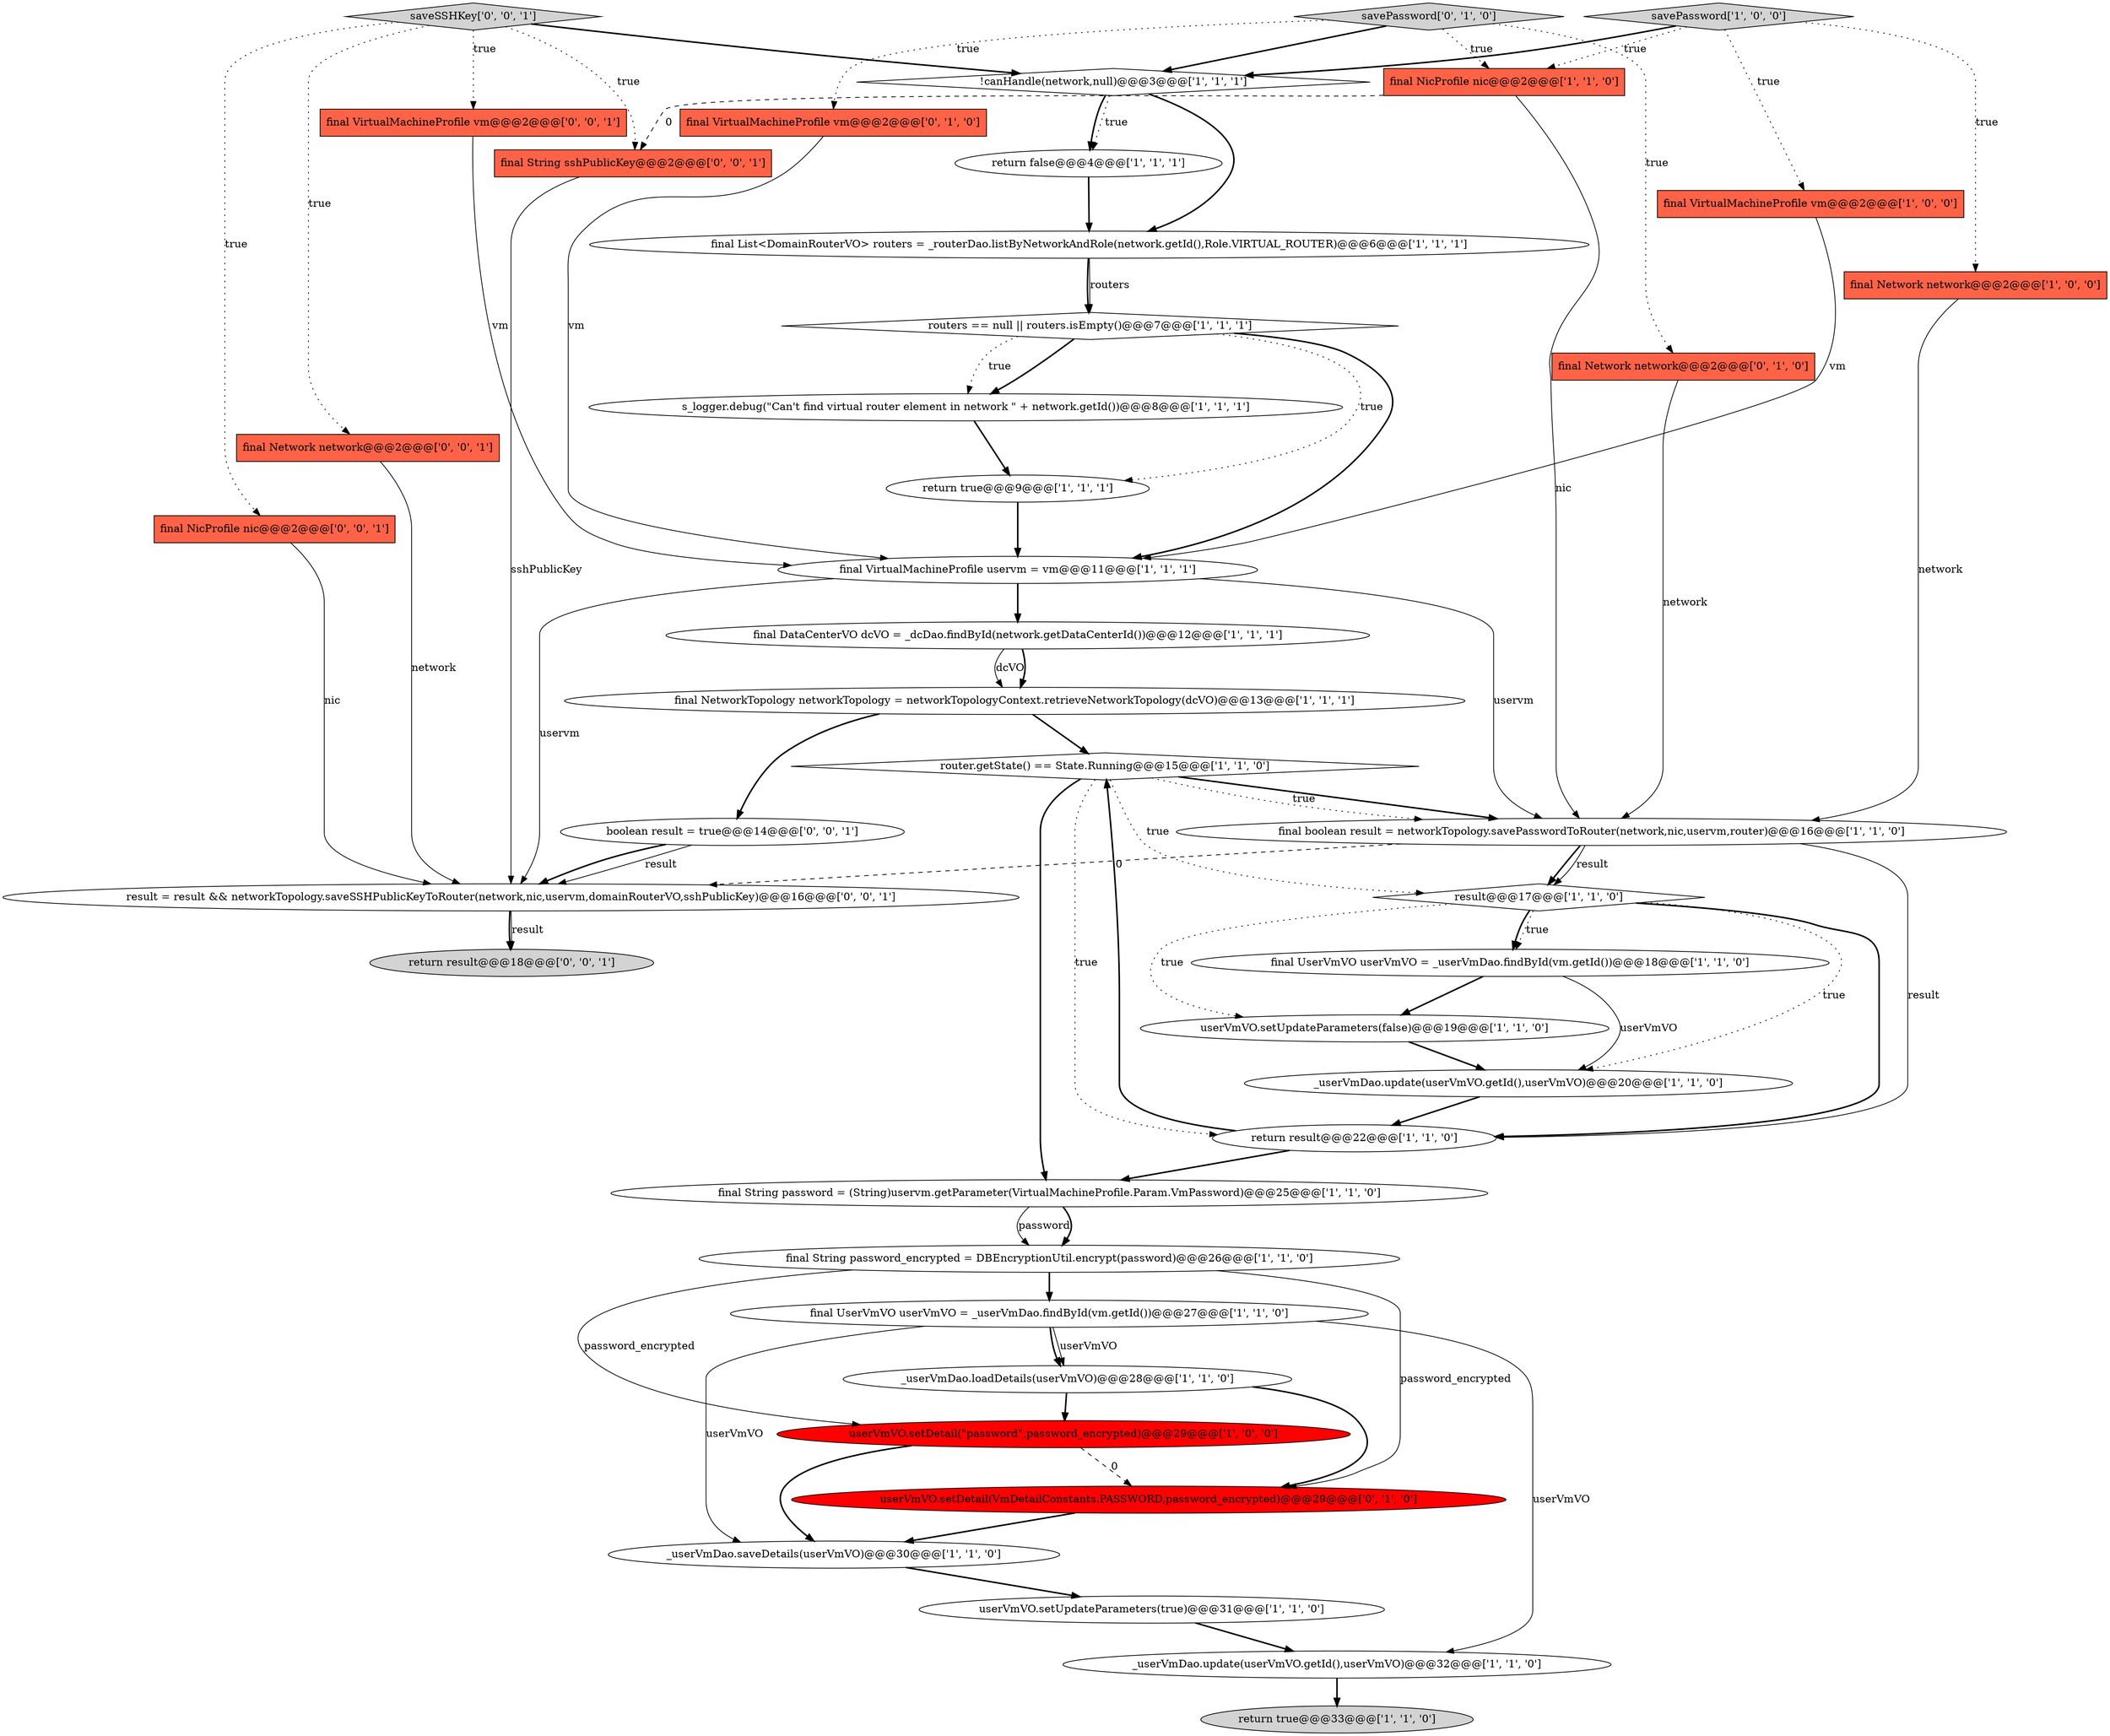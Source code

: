 digraph {
31 [style = filled, label = "final VirtualMachineProfile vm@@@2@@@['0', '1', '0']", fillcolor = tomato, shape = box image = "AAA0AAABBB2BBB"];
23 [style = filled, label = "!canHandle(network,null)@@@3@@@['1', '1', '1']", fillcolor = white, shape = diamond image = "AAA0AAABBB1BBB"];
19 [style = filled, label = "final UserVmVO userVmVO = _userVmDao.findById(vm.getId())@@@27@@@['1', '1', '0']", fillcolor = white, shape = ellipse image = "AAA0AAABBB1BBB"];
33 [style = filled, label = "boolean result = true@@@14@@@['0', '0', '1']", fillcolor = white, shape = ellipse image = "AAA0AAABBB3BBB"];
38 [style = filled, label = "return result@@@18@@@['0', '0', '1']", fillcolor = lightgray, shape = ellipse image = "AAA0AAABBB3BBB"];
26 [style = filled, label = "final NicProfile nic@@@2@@@['1', '1', '0']", fillcolor = tomato, shape = box image = "AAA0AAABBB1BBB"];
40 [style = filled, label = "final String sshPublicKey@@@2@@@['0', '0', '1']", fillcolor = tomato, shape = box image = "AAA0AAABBB3BBB"];
12 [style = filled, label = "savePassword['1', '0', '0']", fillcolor = lightgray, shape = diamond image = "AAA0AAABBB1BBB"];
28 [style = filled, label = "final String password_encrypted = DBEncryptionUtil.encrypt(password)@@@26@@@['1', '1', '0']", fillcolor = white, shape = ellipse image = "AAA0AAABBB1BBB"];
21 [style = filled, label = "routers == null || routers.isEmpty()@@@7@@@['1', '1', '1']", fillcolor = white, shape = diamond image = "AAA0AAABBB1BBB"];
39 [style = filled, label = "saveSSHKey['0', '0', '1']", fillcolor = lightgray, shape = diamond image = "AAA0AAABBB3BBB"];
34 [style = filled, label = "result = result && networkTopology.saveSSHPublicKeyToRouter(network,nic,uservm,domainRouterVO,sshPublicKey)@@@16@@@['0', '0', '1']", fillcolor = white, shape = ellipse image = "AAA0AAABBB3BBB"];
0 [style = filled, label = "return false@@@4@@@['1', '1', '1']", fillcolor = white, shape = ellipse image = "AAA0AAABBB1BBB"];
25 [style = filled, label = "final VirtualMachineProfile vm@@@2@@@['1', '0', '0']", fillcolor = tomato, shape = box image = "AAA0AAABBB1BBB"];
35 [style = filled, label = "final Network network@@@2@@@['0', '0', '1']", fillcolor = tomato, shape = box image = "AAA0AAABBB3BBB"];
17 [style = filled, label = "return true@@@9@@@['1', '1', '1']", fillcolor = white, shape = ellipse image = "AAA0AAABBB1BBB"];
8 [style = filled, label = "_userVmDao.update(userVmVO.getId(),userVmVO)@@@32@@@['1', '1', '0']", fillcolor = white, shape = ellipse image = "AAA0AAABBB1BBB"];
14 [style = filled, label = "final DataCenterVO dcVO = _dcDao.findById(network.getDataCenterId())@@@12@@@['1', '1', '1']", fillcolor = white, shape = ellipse image = "AAA0AAABBB1BBB"];
10 [style = filled, label = "router.getState() == State.Running@@@15@@@['1', '1', '0']", fillcolor = white, shape = diamond image = "AAA0AAABBB1BBB"];
9 [style = filled, label = "return true@@@33@@@['1', '1', '0']", fillcolor = lightgray, shape = ellipse image = "AAA0AAABBB1BBB"];
24 [style = filled, label = "_userVmDao.saveDetails(userVmVO)@@@30@@@['1', '1', '0']", fillcolor = white, shape = ellipse image = "AAA0AAABBB1BBB"];
20 [style = filled, label = "_userVmDao.loadDetails(userVmVO)@@@28@@@['1', '1', '0']", fillcolor = white, shape = ellipse image = "AAA0AAABBB1BBB"];
7 [style = filled, label = "return result@@@22@@@['1', '1', '0']", fillcolor = white, shape = ellipse image = "AAA0AAABBB1BBB"];
36 [style = filled, label = "final VirtualMachineProfile vm@@@2@@@['0', '0', '1']", fillcolor = tomato, shape = box image = "AAA0AAABBB3BBB"];
11 [style = filled, label = "userVmVO.setUpdateParameters(false)@@@19@@@['1', '1', '0']", fillcolor = white, shape = ellipse image = "AAA0AAABBB1BBB"];
1 [style = filled, label = "final VirtualMachineProfile uservm = vm@@@11@@@['1', '1', '1']", fillcolor = white, shape = ellipse image = "AAA0AAABBB1BBB"];
15 [style = filled, label = "final boolean result = networkTopology.savePasswordToRouter(network,nic,uservm,router)@@@16@@@['1', '1', '0']", fillcolor = white, shape = ellipse image = "AAA0AAABBB1BBB"];
2 [style = filled, label = "_userVmDao.update(userVmVO.getId(),userVmVO)@@@20@@@['1', '1', '0']", fillcolor = white, shape = ellipse image = "AAA0AAABBB1BBB"];
16 [style = filled, label = "final List<DomainRouterVO> routers = _routerDao.listByNetworkAndRole(network.getId(),Role.VIRTUAL_ROUTER)@@@6@@@['1', '1', '1']", fillcolor = white, shape = ellipse image = "AAA0AAABBB1BBB"];
5 [style = filled, label = "final UserVmVO userVmVO = _userVmDao.findById(vm.getId())@@@18@@@['1', '1', '0']", fillcolor = white, shape = ellipse image = "AAA0AAABBB1BBB"];
22 [style = filled, label = "userVmVO.setDetail(\"password\",password_encrypted)@@@29@@@['1', '0', '0']", fillcolor = red, shape = ellipse image = "AAA1AAABBB1BBB"];
27 [style = filled, label = "userVmVO.setUpdateParameters(true)@@@31@@@['1', '1', '0']", fillcolor = white, shape = ellipse image = "AAA0AAABBB1BBB"];
29 [style = filled, label = "userVmVO.setDetail(VmDetailConstants.PASSWORD,password_encrypted)@@@29@@@['0', '1', '0']", fillcolor = red, shape = ellipse image = "AAA1AAABBB2BBB"];
37 [style = filled, label = "final NicProfile nic@@@2@@@['0', '0', '1']", fillcolor = tomato, shape = box image = "AAA0AAABBB3BBB"];
13 [style = filled, label = "final Network network@@@2@@@['1', '0', '0']", fillcolor = tomato, shape = box image = "AAA0AAABBB1BBB"];
30 [style = filled, label = "savePassword['0', '1', '0']", fillcolor = lightgray, shape = diamond image = "AAA0AAABBB2BBB"];
3 [style = filled, label = "result@@@17@@@['1', '1', '0']", fillcolor = white, shape = diamond image = "AAA0AAABBB1BBB"];
6 [style = filled, label = "s_logger.debug(\"Can't find virtual router element in network \" + network.getId())@@@8@@@['1', '1', '1']", fillcolor = white, shape = ellipse image = "AAA0AAABBB1BBB"];
18 [style = filled, label = "final NetworkTopology networkTopology = networkTopologyContext.retrieveNetworkTopology(dcVO)@@@13@@@['1', '1', '1']", fillcolor = white, shape = ellipse image = "AAA0AAABBB1BBB"];
32 [style = filled, label = "final Network network@@@2@@@['0', '1', '0']", fillcolor = tomato, shape = box image = "AAA0AAABBB2BBB"];
4 [style = filled, label = "final String password = (String)uservm.getParameter(VirtualMachineProfile.Param.VmPassword)@@@25@@@['1', '1', '0']", fillcolor = white, shape = ellipse image = "AAA0AAABBB1BBB"];
39->35 [style = dotted, label="true"];
3->11 [style = dotted, label="true"];
6->17 [style = bold, label=""];
0->16 [style = bold, label=""];
15->7 [style = solid, label="result"];
16->21 [style = solid, label="routers"];
4->28 [style = solid, label="password"];
39->36 [style = dotted, label="true"];
23->16 [style = bold, label=""];
15->34 [style = dashed, label="0"];
37->34 [style = solid, label="nic"];
10->15 [style = bold, label=""];
17->1 [style = bold, label=""];
21->6 [style = bold, label=""];
20->29 [style = bold, label=""];
7->10 [style = bold, label=""];
33->34 [style = solid, label="result"];
19->20 [style = bold, label=""];
19->24 [style = solid, label="userVmVO"];
32->15 [style = solid, label="network"];
30->23 [style = bold, label=""];
26->15 [style = solid, label="nic"];
1->15 [style = solid, label="uservm"];
18->33 [style = bold, label=""];
10->3 [style = dotted, label="true"];
22->29 [style = dashed, label="0"];
21->17 [style = dotted, label="true"];
30->26 [style = dotted, label="true"];
7->4 [style = bold, label=""];
28->29 [style = solid, label="password_encrypted"];
25->1 [style = solid, label="vm"];
15->3 [style = bold, label=""];
35->34 [style = solid, label="network"];
23->0 [style = bold, label=""];
5->2 [style = solid, label="userVmVO"];
11->2 [style = bold, label=""];
4->28 [style = bold, label=""];
31->1 [style = solid, label="vm"];
19->8 [style = solid, label="userVmVO"];
20->22 [style = bold, label=""];
14->18 [style = solid, label="dcVO"];
10->15 [style = dotted, label="true"];
12->26 [style = dotted, label="true"];
39->37 [style = dotted, label="true"];
3->5 [style = bold, label=""];
12->13 [style = dotted, label="true"];
3->5 [style = dotted, label="true"];
19->20 [style = solid, label="userVmVO"];
15->3 [style = solid, label="result"];
34->38 [style = solid, label="result"];
18->10 [style = bold, label=""];
3->7 [style = bold, label=""];
16->21 [style = bold, label=""];
39->23 [style = bold, label=""];
21->1 [style = bold, label=""];
40->34 [style = solid, label="sshPublicKey"];
28->19 [style = bold, label=""];
30->32 [style = dotted, label="true"];
10->4 [style = bold, label=""];
8->9 [style = bold, label=""];
10->7 [style = dotted, label="true"];
39->40 [style = dotted, label="true"];
14->18 [style = bold, label=""];
13->15 [style = solid, label="network"];
1->14 [style = bold, label=""];
5->11 [style = bold, label=""];
12->23 [style = bold, label=""];
2->7 [style = bold, label=""];
22->24 [style = bold, label=""];
34->38 [style = bold, label=""];
29->24 [style = bold, label=""];
1->34 [style = solid, label="uservm"];
33->34 [style = bold, label=""];
12->25 [style = dotted, label="true"];
28->22 [style = solid, label="password_encrypted"];
23->0 [style = dotted, label="true"];
24->27 [style = bold, label=""];
30->31 [style = dotted, label="true"];
27->8 [style = bold, label=""];
3->2 [style = dotted, label="true"];
26->40 [style = dashed, label="0"];
21->6 [style = dotted, label="true"];
36->1 [style = solid, label="vm"];
}
